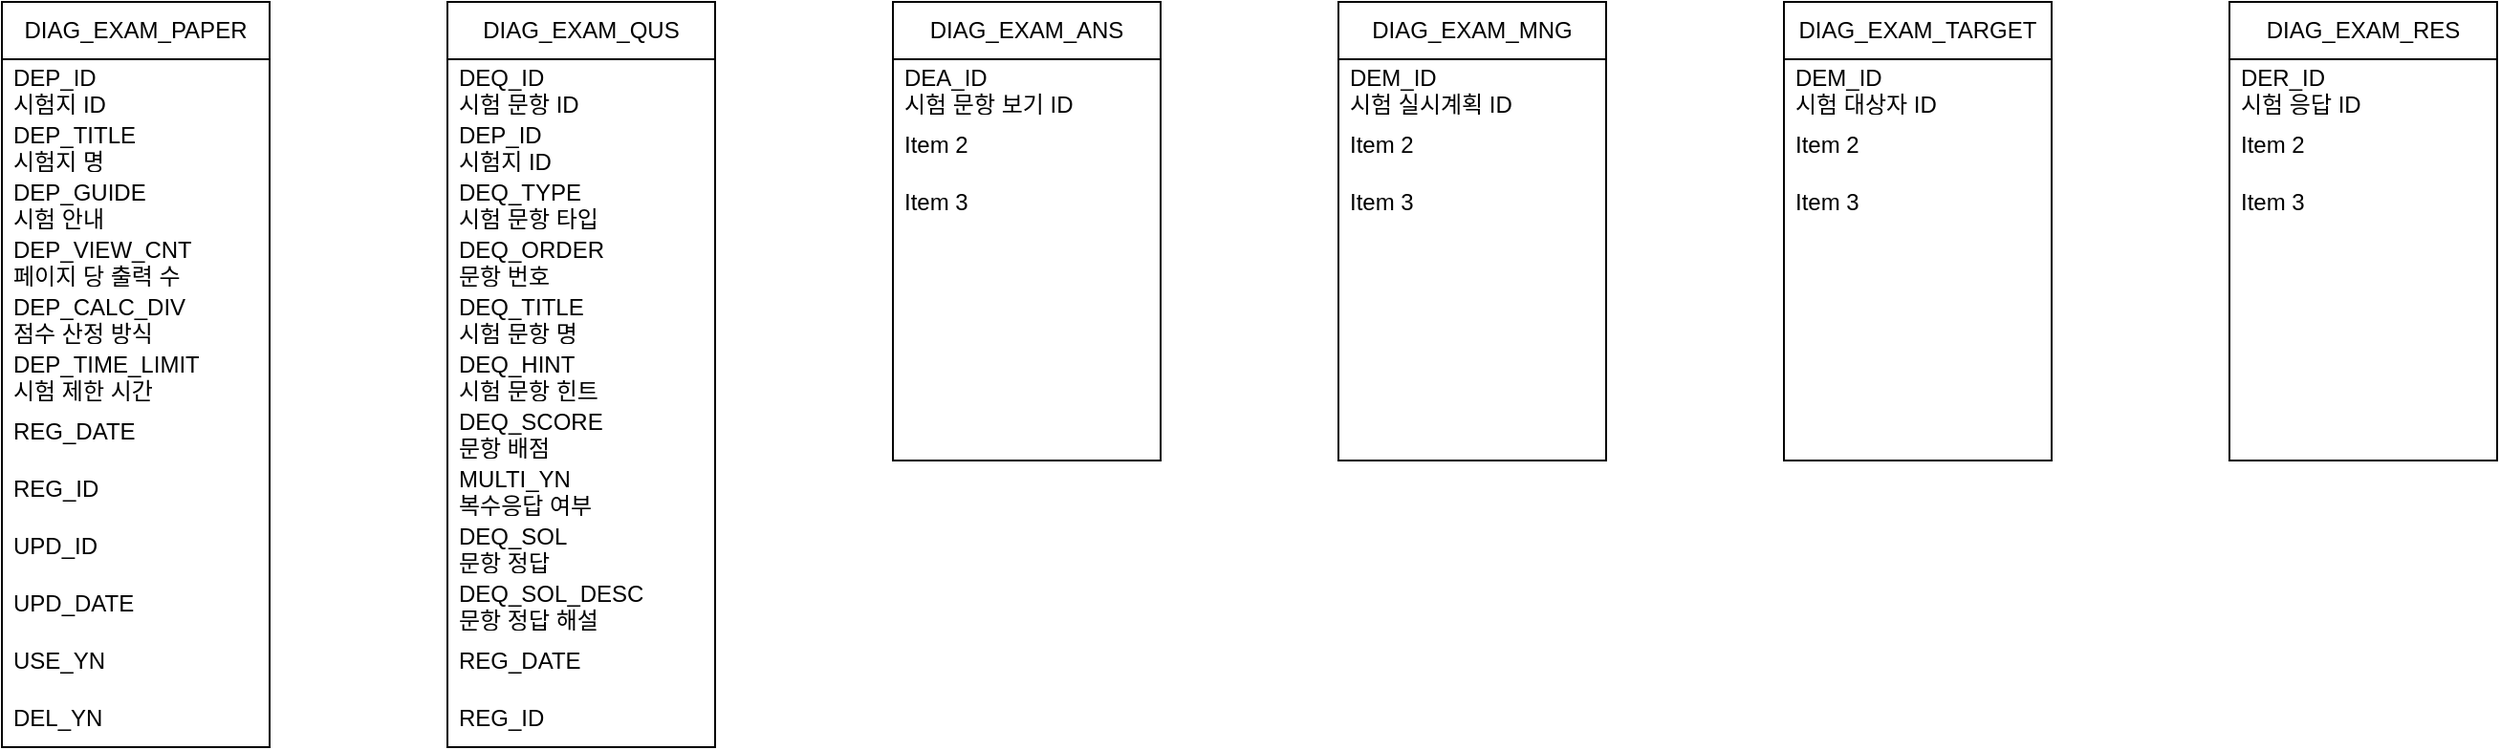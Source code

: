 <mxfile version="24.6.2" type="github">
  <diagram id="C5RBs43oDa-KdzZeNtuy" name="Page-1">
    <mxGraphModel dx="1434" dy="738" grid="1" gridSize="10" guides="1" tooltips="1" connect="1" arrows="1" fold="1" page="1" pageScale="1" pageWidth="1654" pageHeight="1169" math="0" shadow="0">
      <root>
        <mxCell id="WIyWlLk6GJQsqaUBKTNV-0" />
        <mxCell id="WIyWlLk6GJQsqaUBKTNV-1" parent="WIyWlLk6GJQsqaUBKTNV-0" />
        <mxCell id="U3-9mcuJXix0QmTqWsMh-13" value="DIAG_EXAM_PAPER" style="swimlane;fontStyle=0;childLayout=stackLayout;horizontal=1;startSize=30;horizontalStack=0;resizeParent=1;resizeParentMax=0;resizeLast=0;collapsible=1;marginBottom=0;whiteSpace=wrap;html=1;" vertex="1" parent="WIyWlLk6GJQsqaUBKTNV-1">
          <mxGeometry x="80" y="80" width="140" height="390" as="geometry">
            <mxRectangle x="80" y="80" width="160" height="30" as="alternateBounds" />
          </mxGeometry>
        </mxCell>
        <mxCell id="U3-9mcuJXix0QmTqWsMh-14" value="DEP_ID&lt;br&gt;시험지 ID" style="text;strokeColor=none;fillColor=none;align=left;verticalAlign=middle;spacingLeft=4;spacingRight=4;overflow=hidden;points=[[0,0.5],[1,0.5]];portConstraint=eastwest;rotatable=0;whiteSpace=wrap;html=1;" vertex="1" parent="U3-9mcuJXix0QmTqWsMh-13">
          <mxGeometry y="30" width="140" height="30" as="geometry" />
        </mxCell>
        <mxCell id="U3-9mcuJXix0QmTqWsMh-15" value="DEP_TITLE&lt;div&gt;시험지 명&lt;/div&gt;" style="text;strokeColor=none;fillColor=none;align=left;verticalAlign=middle;spacingLeft=4;spacingRight=4;overflow=hidden;points=[[0,0.5],[1,0.5]];portConstraint=eastwest;rotatable=0;whiteSpace=wrap;html=1;" vertex="1" parent="U3-9mcuJXix0QmTqWsMh-13">
          <mxGeometry y="60" width="140" height="30" as="geometry" />
        </mxCell>
        <mxCell id="U3-9mcuJXix0QmTqWsMh-16" value="DEP_GUIDE&lt;div&gt;시험 안내&lt;/div&gt;" style="text;strokeColor=none;fillColor=none;align=left;verticalAlign=middle;spacingLeft=4;spacingRight=4;overflow=hidden;points=[[0,0.5],[1,0.5]];portConstraint=eastwest;rotatable=0;whiteSpace=wrap;html=1;" vertex="1" parent="U3-9mcuJXix0QmTqWsMh-13">
          <mxGeometry y="90" width="140" height="30" as="geometry" />
        </mxCell>
        <mxCell id="U3-9mcuJXix0QmTqWsMh-44" value="DEP_VIEW_CNT&lt;div&gt;페이지 당 출력 수&lt;/div&gt;" style="text;strokeColor=none;fillColor=none;align=left;verticalAlign=middle;spacingLeft=4;spacingRight=4;overflow=hidden;points=[[0,0.5],[1,0.5]];portConstraint=eastwest;rotatable=0;whiteSpace=wrap;html=1;" vertex="1" parent="U3-9mcuJXix0QmTqWsMh-13">
          <mxGeometry y="120" width="140" height="30" as="geometry" />
        </mxCell>
        <mxCell id="U3-9mcuJXix0QmTqWsMh-43" value="DEP_CALC_DIV&lt;div&gt;점수 산정 방식&lt;/div&gt;" style="text;strokeColor=none;fillColor=none;align=left;verticalAlign=middle;spacingLeft=4;spacingRight=4;overflow=hidden;points=[[0,0.5],[1,0.5]];portConstraint=eastwest;rotatable=0;whiteSpace=wrap;html=1;" vertex="1" parent="U3-9mcuJXix0QmTqWsMh-13">
          <mxGeometry y="150" width="140" height="30" as="geometry" />
        </mxCell>
        <mxCell id="U3-9mcuJXix0QmTqWsMh-42" value="DEP_TIME_LIMIT&lt;br&gt;시험 제한 시간" style="text;strokeColor=none;fillColor=none;align=left;verticalAlign=middle;spacingLeft=4;spacingRight=4;overflow=hidden;points=[[0,0.5],[1,0.5]];portConstraint=eastwest;rotatable=0;whiteSpace=wrap;html=1;" vertex="1" parent="U3-9mcuJXix0QmTqWsMh-13">
          <mxGeometry y="180" width="140" height="30" as="geometry" />
        </mxCell>
        <mxCell id="U3-9mcuJXix0QmTqWsMh-63" value="REG_DATE" style="text;strokeColor=none;fillColor=none;align=left;verticalAlign=middle;spacingLeft=4;spacingRight=4;overflow=hidden;points=[[0,0.5],[1,0.5]];portConstraint=eastwest;rotatable=0;whiteSpace=wrap;html=1;" vertex="1" parent="U3-9mcuJXix0QmTqWsMh-13">
          <mxGeometry y="210" width="140" height="30" as="geometry" />
        </mxCell>
        <mxCell id="U3-9mcuJXix0QmTqWsMh-62" value="REG_ID" style="text;strokeColor=none;fillColor=none;align=left;verticalAlign=middle;spacingLeft=4;spacingRight=4;overflow=hidden;points=[[0,0.5],[1,0.5]];portConstraint=eastwest;rotatable=0;whiteSpace=wrap;html=1;" vertex="1" parent="U3-9mcuJXix0QmTqWsMh-13">
          <mxGeometry y="240" width="140" height="30" as="geometry" />
        </mxCell>
        <mxCell id="U3-9mcuJXix0QmTqWsMh-61" value="UPD_ID" style="text;strokeColor=none;fillColor=none;align=left;verticalAlign=middle;spacingLeft=4;spacingRight=4;overflow=hidden;points=[[0,0.5],[1,0.5]];portConstraint=eastwest;rotatable=0;whiteSpace=wrap;html=1;" vertex="1" parent="U3-9mcuJXix0QmTqWsMh-13">
          <mxGeometry y="270" width="140" height="30" as="geometry" />
        </mxCell>
        <mxCell id="U3-9mcuJXix0QmTqWsMh-41" value="UPD_DATE" style="text;strokeColor=none;fillColor=none;align=left;verticalAlign=middle;spacingLeft=4;spacingRight=4;overflow=hidden;points=[[0,0.5],[1,0.5]];portConstraint=eastwest;rotatable=0;whiteSpace=wrap;html=1;" vertex="1" parent="U3-9mcuJXix0QmTqWsMh-13">
          <mxGeometry y="300" width="140" height="30" as="geometry" />
        </mxCell>
        <mxCell id="U3-9mcuJXix0QmTqWsMh-65" value="USE_YN" style="text;strokeColor=none;fillColor=none;align=left;verticalAlign=middle;spacingLeft=4;spacingRight=4;overflow=hidden;points=[[0,0.5],[1,0.5]];portConstraint=eastwest;rotatable=0;whiteSpace=wrap;html=1;" vertex="1" parent="U3-9mcuJXix0QmTqWsMh-13">
          <mxGeometry y="330" width="140" height="30" as="geometry" />
        </mxCell>
        <mxCell id="U3-9mcuJXix0QmTqWsMh-64" value="DEL_YN" style="text;strokeColor=none;fillColor=none;align=left;verticalAlign=middle;spacingLeft=4;spacingRight=4;overflow=hidden;points=[[0,0.5],[1,0.5]];portConstraint=eastwest;rotatable=0;whiteSpace=wrap;html=1;" vertex="1" parent="U3-9mcuJXix0QmTqWsMh-13">
          <mxGeometry y="360" width="140" height="30" as="geometry" />
        </mxCell>
        <mxCell id="U3-9mcuJXix0QmTqWsMh-17" value="DIAG_EXAM_QUS" style="swimlane;fontStyle=0;childLayout=stackLayout;horizontal=1;startSize=30;horizontalStack=0;resizeParent=1;resizeParentMax=0;resizeLast=0;collapsible=1;marginBottom=0;whiteSpace=wrap;html=1;" vertex="1" parent="WIyWlLk6GJQsqaUBKTNV-1">
          <mxGeometry x="313" y="80" width="140" height="390" as="geometry">
            <mxRectangle x="313" y="80" width="140" height="30" as="alternateBounds" />
          </mxGeometry>
        </mxCell>
        <mxCell id="U3-9mcuJXix0QmTqWsMh-18" value="DEQ_ID&lt;div&gt;시험 문항 ID&lt;/div&gt;" style="text;strokeColor=none;fillColor=none;align=left;verticalAlign=middle;spacingLeft=4;spacingRight=4;overflow=hidden;points=[[0,0.5],[1,0.5]];portConstraint=eastwest;rotatable=0;whiteSpace=wrap;html=1;" vertex="1" parent="U3-9mcuJXix0QmTqWsMh-17">
          <mxGeometry y="30" width="140" height="30" as="geometry" />
        </mxCell>
        <mxCell id="U3-9mcuJXix0QmTqWsMh-66" value="DEP_ID&lt;br&gt;시험지 ID" style="text;strokeColor=none;fillColor=none;align=left;verticalAlign=middle;spacingLeft=4;spacingRight=4;overflow=hidden;points=[[0,0.5],[1,0.5]];portConstraint=eastwest;rotatable=0;whiteSpace=wrap;html=1;" vertex="1" parent="U3-9mcuJXix0QmTqWsMh-17">
          <mxGeometry y="60" width="140" height="30" as="geometry" />
        </mxCell>
        <mxCell id="U3-9mcuJXix0QmTqWsMh-67" value="DEQ_TYPE&lt;div&gt;시험 문항 타입&lt;/div&gt;" style="text;strokeColor=none;fillColor=none;align=left;verticalAlign=middle;spacingLeft=4;spacingRight=4;overflow=hidden;points=[[0,0.5],[1,0.5]];portConstraint=eastwest;rotatable=0;whiteSpace=wrap;html=1;" vertex="1" parent="U3-9mcuJXix0QmTqWsMh-17">
          <mxGeometry y="90" width="140" height="30" as="geometry" />
        </mxCell>
        <mxCell id="U3-9mcuJXix0QmTqWsMh-70" value="DEQ_ORDER&lt;div&gt;문항 번호&lt;/div&gt;" style="text;strokeColor=none;fillColor=none;align=left;verticalAlign=middle;spacingLeft=4;spacingRight=4;overflow=hidden;points=[[0,0.5],[1,0.5]];portConstraint=eastwest;rotatable=0;whiteSpace=wrap;html=1;" vertex="1" parent="U3-9mcuJXix0QmTqWsMh-17">
          <mxGeometry y="120" width="140" height="30" as="geometry" />
        </mxCell>
        <mxCell id="U3-9mcuJXix0QmTqWsMh-68" value="DEQ_TITLE&lt;div&gt;시험 문항 명&lt;/div&gt;" style="text;strokeColor=none;fillColor=none;align=left;verticalAlign=middle;spacingLeft=4;spacingRight=4;overflow=hidden;points=[[0,0.5],[1,0.5]];portConstraint=eastwest;rotatable=0;whiteSpace=wrap;html=1;" vertex="1" parent="U3-9mcuJXix0QmTqWsMh-17">
          <mxGeometry y="150" width="140" height="30" as="geometry" />
        </mxCell>
        <mxCell id="U3-9mcuJXix0QmTqWsMh-69" value="DEQ_HINT&lt;div&gt;시험 문항 힌트&lt;/div&gt;" style="text;strokeColor=none;fillColor=none;align=left;verticalAlign=middle;spacingLeft=4;spacingRight=4;overflow=hidden;points=[[0,0.5],[1,0.5]];portConstraint=eastwest;rotatable=0;whiteSpace=wrap;html=1;" vertex="1" parent="U3-9mcuJXix0QmTqWsMh-17">
          <mxGeometry y="180" width="140" height="30" as="geometry" />
        </mxCell>
        <mxCell id="U3-9mcuJXix0QmTqWsMh-20" value="DEQ_SCORE&lt;div&gt;문항 배점&lt;/div&gt;" style="text;strokeColor=none;fillColor=none;align=left;verticalAlign=middle;spacingLeft=4;spacingRight=4;overflow=hidden;points=[[0,0.5],[1,0.5]];portConstraint=eastwest;rotatable=0;whiteSpace=wrap;html=1;" vertex="1" parent="U3-9mcuJXix0QmTqWsMh-17">
          <mxGeometry y="210" width="140" height="30" as="geometry" />
        </mxCell>
        <mxCell id="U3-9mcuJXix0QmTqWsMh-40" value="MULTI_YN&lt;div&gt;복수응답 여부&lt;/div&gt;" style="text;strokeColor=none;fillColor=none;align=left;verticalAlign=middle;spacingLeft=4;spacingRight=4;overflow=hidden;points=[[0,0.5],[1,0.5]];portConstraint=eastwest;rotatable=0;whiteSpace=wrap;html=1;" vertex="1" parent="U3-9mcuJXix0QmTqWsMh-17">
          <mxGeometry y="240" width="140" height="30" as="geometry" />
        </mxCell>
        <mxCell id="U3-9mcuJXix0QmTqWsMh-39" value="DEQ_SOL&lt;div&gt;문항 정답&lt;/div&gt;" style="text;strokeColor=none;fillColor=none;align=left;verticalAlign=middle;spacingLeft=4;spacingRight=4;overflow=hidden;points=[[0,0.5],[1,0.5]];portConstraint=eastwest;rotatable=0;whiteSpace=wrap;html=1;" vertex="1" parent="U3-9mcuJXix0QmTqWsMh-17">
          <mxGeometry y="270" width="140" height="30" as="geometry" />
        </mxCell>
        <mxCell id="U3-9mcuJXix0QmTqWsMh-38" value="DEQ_SOL_DESC&lt;div&gt;문항 정답 해설&lt;/div&gt;" style="text;strokeColor=none;fillColor=none;align=left;verticalAlign=middle;spacingLeft=4;spacingRight=4;overflow=hidden;points=[[0,0.5],[1,0.5]];portConstraint=eastwest;rotatable=0;whiteSpace=wrap;html=1;" vertex="1" parent="U3-9mcuJXix0QmTqWsMh-17">
          <mxGeometry y="300" width="140" height="30" as="geometry" />
        </mxCell>
        <mxCell id="U3-9mcuJXix0QmTqWsMh-37" value="REG_DATE" style="text;strokeColor=none;fillColor=none;align=left;verticalAlign=middle;spacingLeft=4;spacingRight=4;overflow=hidden;points=[[0,0.5],[1,0.5]];portConstraint=eastwest;rotatable=0;whiteSpace=wrap;html=1;" vertex="1" parent="U3-9mcuJXix0QmTqWsMh-17">
          <mxGeometry y="330" width="140" height="30" as="geometry" />
        </mxCell>
        <mxCell id="U3-9mcuJXix0QmTqWsMh-73" value="REG_ID" style="text;strokeColor=none;fillColor=none;align=left;verticalAlign=middle;spacingLeft=4;spacingRight=4;overflow=hidden;points=[[0,0.5],[1,0.5]];portConstraint=eastwest;rotatable=0;whiteSpace=wrap;html=1;" vertex="1" parent="U3-9mcuJXix0QmTqWsMh-17">
          <mxGeometry y="360" width="140" height="30" as="geometry" />
        </mxCell>
        <mxCell id="U3-9mcuJXix0QmTqWsMh-21" value="DIAG_EXAM_ANS" style="swimlane;fontStyle=0;childLayout=stackLayout;horizontal=1;startSize=30;horizontalStack=0;resizeParent=1;resizeParentMax=0;resizeLast=0;collapsible=1;marginBottom=0;whiteSpace=wrap;html=1;" vertex="1" parent="WIyWlLk6GJQsqaUBKTNV-1">
          <mxGeometry x="546" y="80" width="140" height="240" as="geometry" />
        </mxCell>
        <mxCell id="U3-9mcuJXix0QmTqWsMh-22" value="DEA_ID&lt;br&gt;시험 문항 보기 ID" style="text;strokeColor=none;fillColor=none;align=left;verticalAlign=middle;spacingLeft=4;spacingRight=4;overflow=hidden;points=[[0,0.5],[1,0.5]];portConstraint=eastwest;rotatable=0;whiteSpace=wrap;html=1;" vertex="1" parent="U3-9mcuJXix0QmTqWsMh-21">
          <mxGeometry y="30" width="140" height="30" as="geometry" />
        </mxCell>
        <mxCell id="U3-9mcuJXix0QmTqWsMh-23" value="Item 2" style="text;strokeColor=none;fillColor=none;align=left;verticalAlign=middle;spacingLeft=4;spacingRight=4;overflow=hidden;points=[[0,0.5],[1,0.5]];portConstraint=eastwest;rotatable=0;whiteSpace=wrap;html=1;" vertex="1" parent="U3-9mcuJXix0QmTqWsMh-21">
          <mxGeometry y="60" width="140" height="30" as="geometry" />
        </mxCell>
        <mxCell id="U3-9mcuJXix0QmTqWsMh-24" value="Item 3" style="text;strokeColor=none;fillColor=none;align=left;verticalAlign=middle;spacingLeft=4;spacingRight=4;overflow=hidden;points=[[0,0.5],[1,0.5]];portConstraint=eastwest;rotatable=0;whiteSpace=wrap;html=1;" vertex="1" parent="U3-9mcuJXix0QmTqWsMh-21">
          <mxGeometry y="90" width="140" height="30" as="geometry" />
        </mxCell>
        <mxCell id="U3-9mcuJXix0QmTqWsMh-48" style="text;strokeColor=none;fillColor=none;align=left;verticalAlign=middle;spacingLeft=4;spacingRight=4;overflow=hidden;points=[[0,0.5],[1,0.5]];portConstraint=eastwest;rotatable=0;whiteSpace=wrap;html=1;" vertex="1" parent="U3-9mcuJXix0QmTqWsMh-21">
          <mxGeometry y="120" width="140" height="30" as="geometry" />
        </mxCell>
        <mxCell id="U3-9mcuJXix0QmTqWsMh-47" style="text;strokeColor=none;fillColor=none;align=left;verticalAlign=middle;spacingLeft=4;spacingRight=4;overflow=hidden;points=[[0,0.5],[1,0.5]];portConstraint=eastwest;rotatable=0;whiteSpace=wrap;html=1;" vertex="1" parent="U3-9mcuJXix0QmTqWsMh-21">
          <mxGeometry y="150" width="140" height="30" as="geometry" />
        </mxCell>
        <mxCell id="U3-9mcuJXix0QmTqWsMh-46" style="text;strokeColor=none;fillColor=none;align=left;verticalAlign=middle;spacingLeft=4;spacingRight=4;overflow=hidden;points=[[0,0.5],[1,0.5]];portConstraint=eastwest;rotatable=0;whiteSpace=wrap;html=1;" vertex="1" parent="U3-9mcuJXix0QmTqWsMh-21">
          <mxGeometry y="180" width="140" height="30" as="geometry" />
        </mxCell>
        <mxCell id="U3-9mcuJXix0QmTqWsMh-45" style="text;strokeColor=none;fillColor=none;align=left;verticalAlign=middle;spacingLeft=4;spacingRight=4;overflow=hidden;points=[[0,0.5],[1,0.5]];portConstraint=eastwest;rotatable=0;whiteSpace=wrap;html=1;" vertex="1" parent="U3-9mcuJXix0QmTqWsMh-21">
          <mxGeometry y="210" width="140" height="30" as="geometry" />
        </mxCell>
        <mxCell id="U3-9mcuJXix0QmTqWsMh-25" value="DIAG_EXAM_MNG" style="swimlane;fontStyle=0;childLayout=stackLayout;horizontal=1;startSize=30;horizontalStack=0;resizeParent=1;resizeParentMax=0;resizeLast=0;collapsible=1;marginBottom=0;whiteSpace=wrap;html=1;" vertex="1" parent="WIyWlLk6GJQsqaUBKTNV-1">
          <mxGeometry x="779" y="80" width="140" height="240" as="geometry" />
        </mxCell>
        <mxCell id="U3-9mcuJXix0QmTqWsMh-26" value="DEM_ID&lt;br&gt;시험 실시계획 ID" style="text;strokeColor=none;fillColor=none;align=left;verticalAlign=middle;spacingLeft=4;spacingRight=4;overflow=hidden;points=[[0,0.5],[1,0.5]];portConstraint=eastwest;rotatable=0;whiteSpace=wrap;html=1;" vertex="1" parent="U3-9mcuJXix0QmTqWsMh-25">
          <mxGeometry y="30" width="140" height="30" as="geometry" />
        </mxCell>
        <mxCell id="U3-9mcuJXix0QmTqWsMh-27" value="Item 2" style="text;strokeColor=none;fillColor=none;align=left;verticalAlign=middle;spacingLeft=4;spacingRight=4;overflow=hidden;points=[[0,0.5],[1,0.5]];portConstraint=eastwest;rotatable=0;whiteSpace=wrap;html=1;" vertex="1" parent="U3-9mcuJXix0QmTqWsMh-25">
          <mxGeometry y="60" width="140" height="30" as="geometry" />
        </mxCell>
        <mxCell id="U3-9mcuJXix0QmTqWsMh-28" value="Item 3" style="text;strokeColor=none;fillColor=none;align=left;verticalAlign=middle;spacingLeft=4;spacingRight=4;overflow=hidden;points=[[0,0.5],[1,0.5]];portConstraint=eastwest;rotatable=0;whiteSpace=wrap;html=1;" vertex="1" parent="U3-9mcuJXix0QmTqWsMh-25">
          <mxGeometry y="90" width="140" height="30" as="geometry" />
        </mxCell>
        <mxCell id="U3-9mcuJXix0QmTqWsMh-52" style="text;strokeColor=none;fillColor=none;align=left;verticalAlign=middle;spacingLeft=4;spacingRight=4;overflow=hidden;points=[[0,0.5],[1,0.5]];portConstraint=eastwest;rotatable=0;whiteSpace=wrap;html=1;" vertex="1" parent="U3-9mcuJXix0QmTqWsMh-25">
          <mxGeometry y="120" width="140" height="30" as="geometry" />
        </mxCell>
        <mxCell id="U3-9mcuJXix0QmTqWsMh-51" style="text;strokeColor=none;fillColor=none;align=left;verticalAlign=middle;spacingLeft=4;spacingRight=4;overflow=hidden;points=[[0,0.5],[1,0.5]];portConstraint=eastwest;rotatable=0;whiteSpace=wrap;html=1;" vertex="1" parent="U3-9mcuJXix0QmTqWsMh-25">
          <mxGeometry y="150" width="140" height="30" as="geometry" />
        </mxCell>
        <mxCell id="U3-9mcuJXix0QmTqWsMh-50" style="text;strokeColor=none;fillColor=none;align=left;verticalAlign=middle;spacingLeft=4;spacingRight=4;overflow=hidden;points=[[0,0.5],[1,0.5]];portConstraint=eastwest;rotatable=0;whiteSpace=wrap;html=1;" vertex="1" parent="U3-9mcuJXix0QmTqWsMh-25">
          <mxGeometry y="180" width="140" height="30" as="geometry" />
        </mxCell>
        <mxCell id="U3-9mcuJXix0QmTqWsMh-49" style="text;strokeColor=none;fillColor=none;align=left;verticalAlign=middle;spacingLeft=4;spacingRight=4;overflow=hidden;points=[[0,0.5],[1,0.5]];portConstraint=eastwest;rotatable=0;whiteSpace=wrap;html=1;" vertex="1" parent="U3-9mcuJXix0QmTqWsMh-25">
          <mxGeometry y="210" width="140" height="30" as="geometry" />
        </mxCell>
        <mxCell id="U3-9mcuJXix0QmTqWsMh-29" value="DIAG_EXAM_TARGET" style="swimlane;fontStyle=0;childLayout=stackLayout;horizontal=1;startSize=30;horizontalStack=0;resizeParent=1;resizeParentMax=0;resizeLast=0;collapsible=1;marginBottom=0;whiteSpace=wrap;html=1;" vertex="1" parent="WIyWlLk6GJQsqaUBKTNV-1">
          <mxGeometry x="1012" y="80" width="140" height="240" as="geometry" />
        </mxCell>
        <mxCell id="U3-9mcuJXix0QmTqWsMh-30" value="DEM_ID&lt;br&gt;시험 대상자 ID" style="text;strokeColor=none;fillColor=none;align=left;verticalAlign=middle;spacingLeft=4;spacingRight=4;overflow=hidden;points=[[0,0.5],[1,0.5]];portConstraint=eastwest;rotatable=0;whiteSpace=wrap;html=1;" vertex="1" parent="U3-9mcuJXix0QmTqWsMh-29">
          <mxGeometry y="30" width="140" height="30" as="geometry" />
        </mxCell>
        <mxCell id="U3-9mcuJXix0QmTqWsMh-31" value="Item 2" style="text;strokeColor=none;fillColor=none;align=left;verticalAlign=middle;spacingLeft=4;spacingRight=4;overflow=hidden;points=[[0,0.5],[1,0.5]];portConstraint=eastwest;rotatable=0;whiteSpace=wrap;html=1;" vertex="1" parent="U3-9mcuJXix0QmTqWsMh-29">
          <mxGeometry y="60" width="140" height="30" as="geometry" />
        </mxCell>
        <mxCell id="U3-9mcuJXix0QmTqWsMh-32" value="Item 3" style="text;strokeColor=none;fillColor=none;align=left;verticalAlign=middle;spacingLeft=4;spacingRight=4;overflow=hidden;points=[[0,0.5],[1,0.5]];portConstraint=eastwest;rotatable=0;whiteSpace=wrap;html=1;" vertex="1" parent="U3-9mcuJXix0QmTqWsMh-29">
          <mxGeometry y="90" width="140" height="30" as="geometry" />
        </mxCell>
        <mxCell id="U3-9mcuJXix0QmTqWsMh-56" style="text;strokeColor=none;fillColor=none;align=left;verticalAlign=middle;spacingLeft=4;spacingRight=4;overflow=hidden;points=[[0,0.5],[1,0.5]];portConstraint=eastwest;rotatable=0;whiteSpace=wrap;html=1;" vertex="1" parent="U3-9mcuJXix0QmTqWsMh-29">
          <mxGeometry y="120" width="140" height="30" as="geometry" />
        </mxCell>
        <mxCell id="U3-9mcuJXix0QmTqWsMh-55" style="text;strokeColor=none;fillColor=none;align=left;verticalAlign=middle;spacingLeft=4;spacingRight=4;overflow=hidden;points=[[0,0.5],[1,0.5]];portConstraint=eastwest;rotatable=0;whiteSpace=wrap;html=1;" vertex="1" parent="U3-9mcuJXix0QmTqWsMh-29">
          <mxGeometry y="150" width="140" height="30" as="geometry" />
        </mxCell>
        <mxCell id="U3-9mcuJXix0QmTqWsMh-54" style="text;strokeColor=none;fillColor=none;align=left;verticalAlign=middle;spacingLeft=4;spacingRight=4;overflow=hidden;points=[[0,0.5],[1,0.5]];portConstraint=eastwest;rotatable=0;whiteSpace=wrap;html=1;" vertex="1" parent="U3-9mcuJXix0QmTqWsMh-29">
          <mxGeometry y="180" width="140" height="30" as="geometry" />
        </mxCell>
        <mxCell id="U3-9mcuJXix0QmTqWsMh-53" style="text;strokeColor=none;fillColor=none;align=left;verticalAlign=middle;spacingLeft=4;spacingRight=4;overflow=hidden;points=[[0,0.5],[1,0.5]];portConstraint=eastwest;rotatable=0;whiteSpace=wrap;html=1;" vertex="1" parent="U3-9mcuJXix0QmTqWsMh-29">
          <mxGeometry y="210" width="140" height="30" as="geometry" />
        </mxCell>
        <mxCell id="U3-9mcuJXix0QmTqWsMh-33" value="DIAG_EXAM_RES" style="swimlane;fontStyle=0;childLayout=stackLayout;horizontal=1;startSize=30;horizontalStack=0;resizeParent=1;resizeParentMax=0;resizeLast=0;collapsible=1;marginBottom=0;whiteSpace=wrap;html=1;" vertex="1" parent="WIyWlLk6GJQsqaUBKTNV-1">
          <mxGeometry x="1245" y="80" width="140" height="240" as="geometry" />
        </mxCell>
        <mxCell id="U3-9mcuJXix0QmTqWsMh-34" value="DER_ID&lt;br&gt;시험 응답 ID" style="text;strokeColor=none;fillColor=none;align=left;verticalAlign=middle;spacingLeft=4;spacingRight=4;overflow=hidden;points=[[0,0.5],[1,0.5]];portConstraint=eastwest;rotatable=0;whiteSpace=wrap;html=1;" vertex="1" parent="U3-9mcuJXix0QmTqWsMh-33">
          <mxGeometry y="30" width="140" height="30" as="geometry" />
        </mxCell>
        <mxCell id="U3-9mcuJXix0QmTqWsMh-35" value="Item 2" style="text;strokeColor=none;fillColor=none;align=left;verticalAlign=middle;spacingLeft=4;spacingRight=4;overflow=hidden;points=[[0,0.5],[1,0.5]];portConstraint=eastwest;rotatable=0;whiteSpace=wrap;html=1;" vertex="1" parent="U3-9mcuJXix0QmTqWsMh-33">
          <mxGeometry y="60" width="140" height="30" as="geometry" />
        </mxCell>
        <mxCell id="U3-9mcuJXix0QmTqWsMh-36" value="Item 3" style="text;strokeColor=none;fillColor=none;align=left;verticalAlign=middle;spacingLeft=4;spacingRight=4;overflow=hidden;points=[[0,0.5],[1,0.5]];portConstraint=eastwest;rotatable=0;whiteSpace=wrap;html=1;" vertex="1" parent="U3-9mcuJXix0QmTqWsMh-33">
          <mxGeometry y="90" width="140" height="30" as="geometry" />
        </mxCell>
        <mxCell id="U3-9mcuJXix0QmTqWsMh-60" style="text;strokeColor=none;fillColor=none;align=left;verticalAlign=middle;spacingLeft=4;spacingRight=4;overflow=hidden;points=[[0,0.5],[1,0.5]];portConstraint=eastwest;rotatable=0;whiteSpace=wrap;html=1;" vertex="1" parent="U3-9mcuJXix0QmTqWsMh-33">
          <mxGeometry y="120" width="140" height="30" as="geometry" />
        </mxCell>
        <mxCell id="U3-9mcuJXix0QmTqWsMh-59" style="text;strokeColor=none;fillColor=none;align=left;verticalAlign=middle;spacingLeft=4;spacingRight=4;overflow=hidden;points=[[0,0.5],[1,0.5]];portConstraint=eastwest;rotatable=0;whiteSpace=wrap;html=1;" vertex="1" parent="U3-9mcuJXix0QmTqWsMh-33">
          <mxGeometry y="150" width="140" height="30" as="geometry" />
        </mxCell>
        <mxCell id="U3-9mcuJXix0QmTqWsMh-58" style="text;strokeColor=none;fillColor=none;align=left;verticalAlign=middle;spacingLeft=4;spacingRight=4;overflow=hidden;points=[[0,0.5],[1,0.5]];portConstraint=eastwest;rotatable=0;whiteSpace=wrap;html=1;" vertex="1" parent="U3-9mcuJXix0QmTqWsMh-33">
          <mxGeometry y="180" width="140" height="30" as="geometry" />
        </mxCell>
        <mxCell id="U3-9mcuJXix0QmTqWsMh-57" style="text;strokeColor=none;fillColor=none;align=left;verticalAlign=middle;spacingLeft=4;spacingRight=4;overflow=hidden;points=[[0,0.5],[1,0.5]];portConstraint=eastwest;rotatable=0;whiteSpace=wrap;html=1;" vertex="1" parent="U3-9mcuJXix0QmTqWsMh-33">
          <mxGeometry y="210" width="140" height="30" as="geometry" />
        </mxCell>
      </root>
    </mxGraphModel>
  </diagram>
</mxfile>
